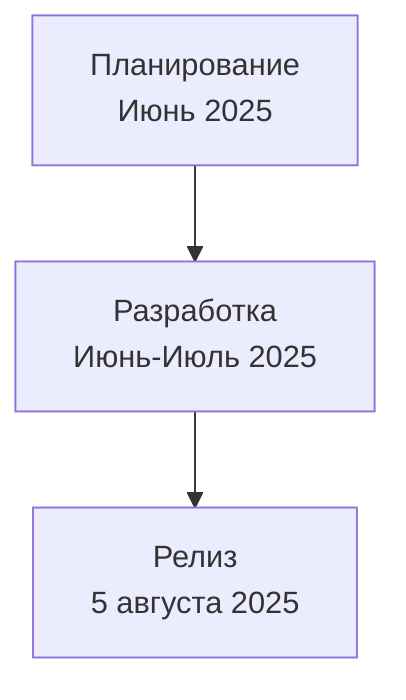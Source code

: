 %% Жизненный цикл разработки: планирование, разработка, релиз. Agile, Jira, релиз на Google Play, соответствие 152-ФЗ.
graph TD
    A[Планирование\nИюнь 2025] --> B[Разработка\nИюнь-Июль 2025]
    B --> C[Релиз\n5 августа 2025]